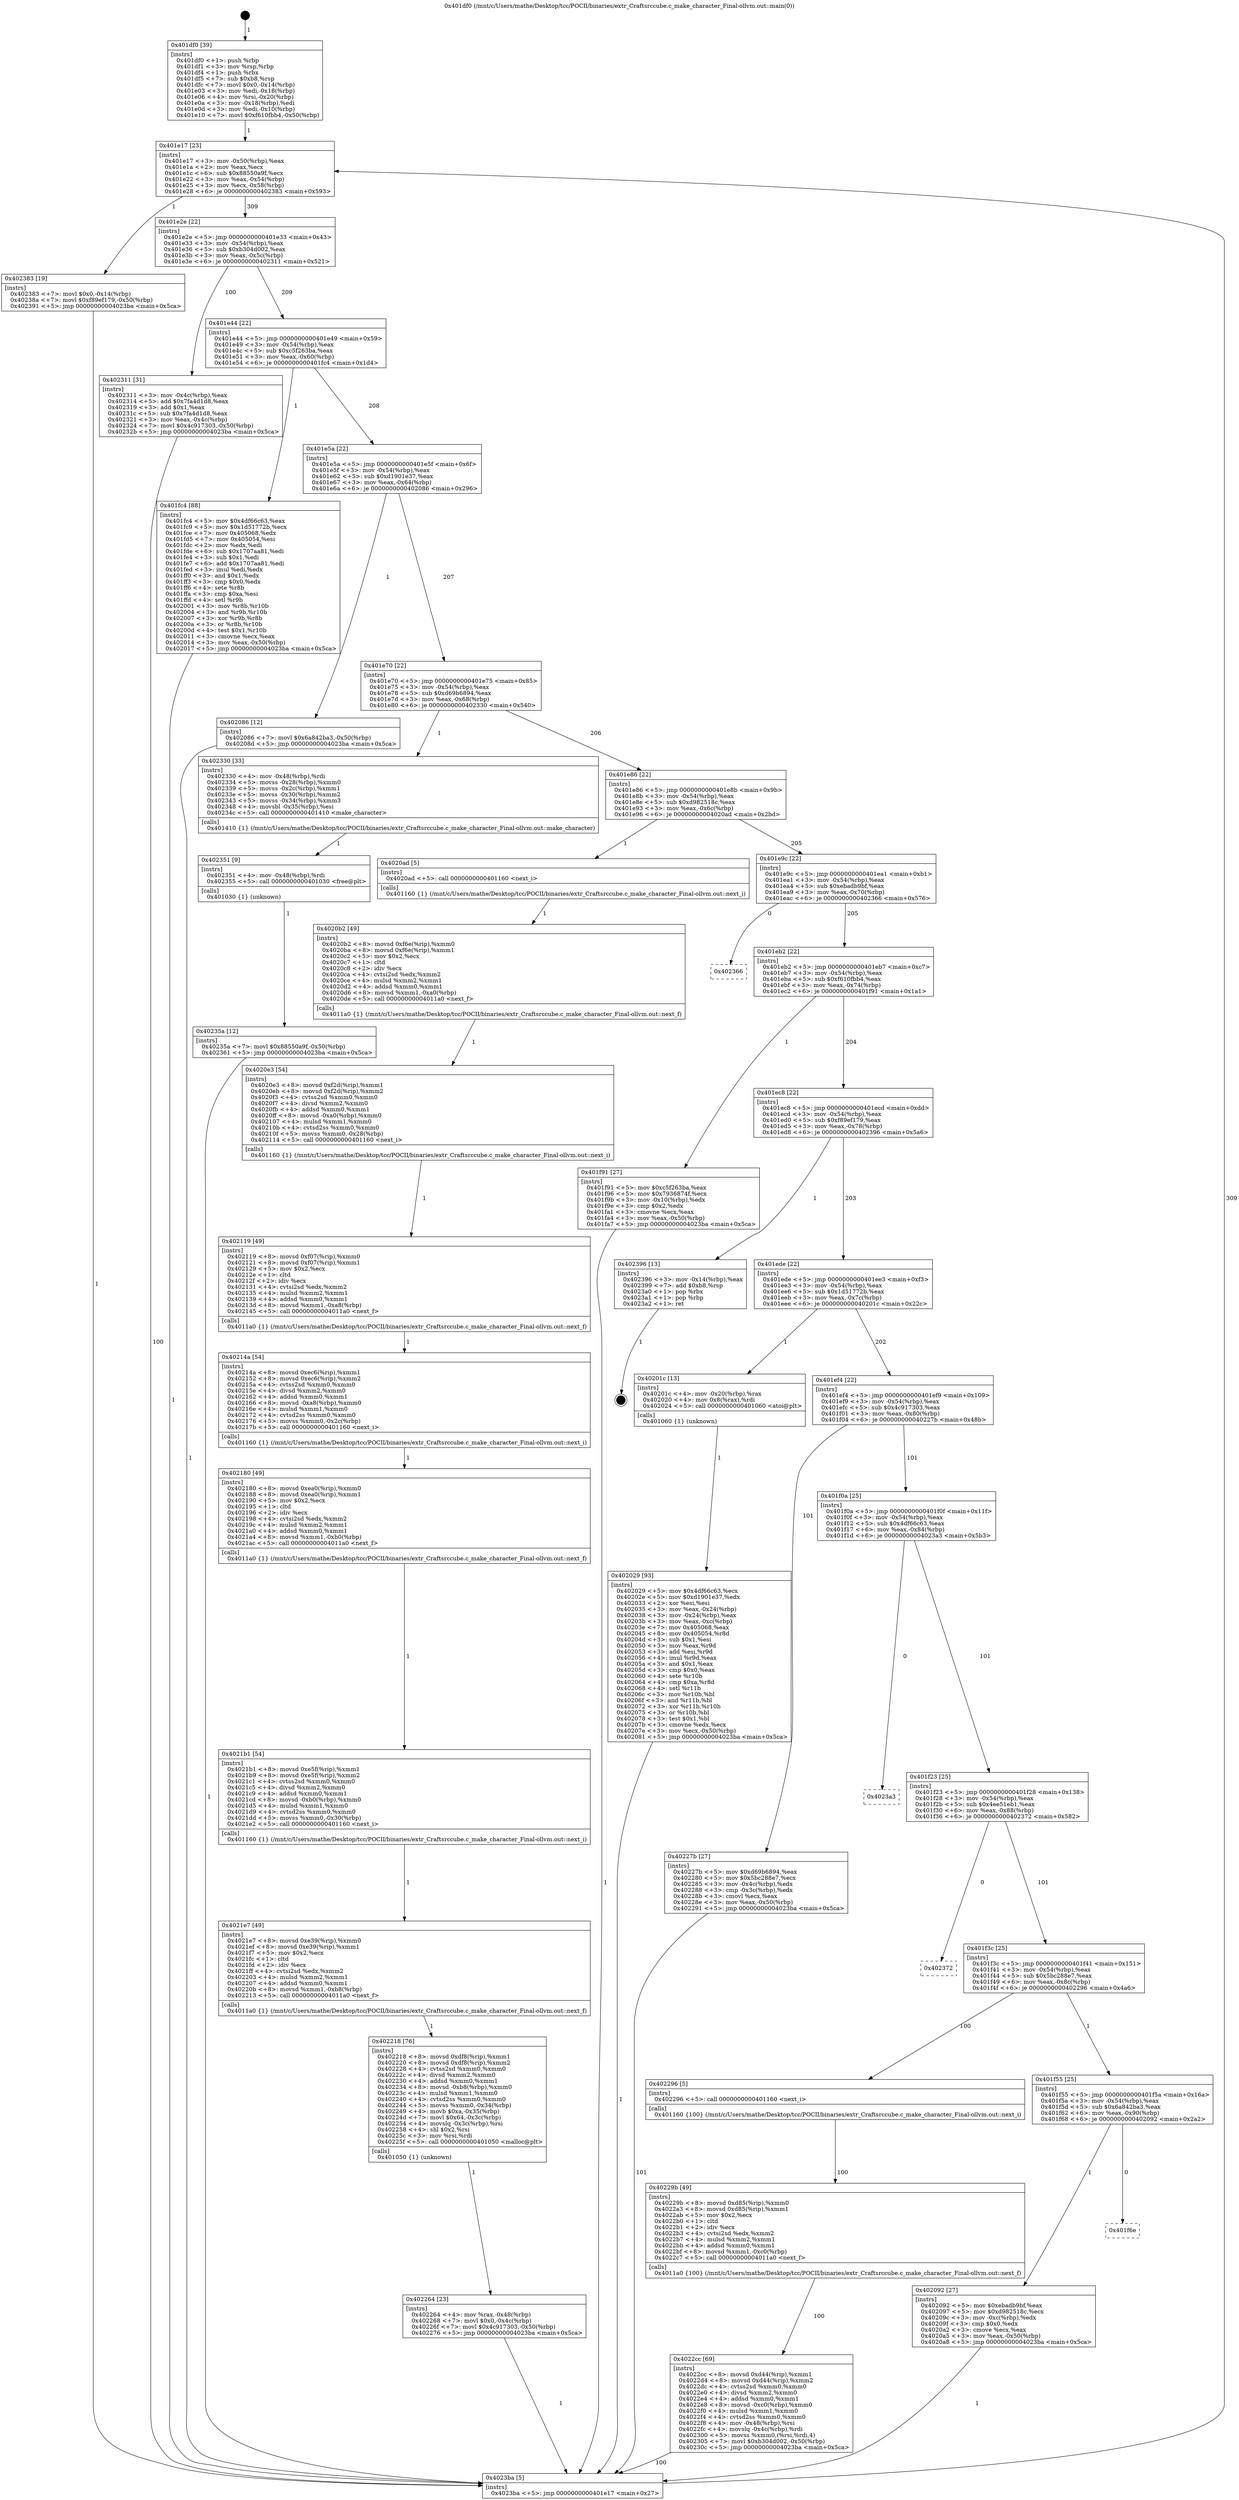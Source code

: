 digraph "0x401df0" {
  label = "0x401df0 (/mnt/c/Users/mathe/Desktop/tcc/POCII/binaries/extr_Craftsrccube.c_make_character_Final-ollvm.out::main(0))"
  labelloc = "t"
  node[shape=record]

  Entry [label="",width=0.3,height=0.3,shape=circle,fillcolor=black,style=filled]
  "0x401e17" [label="{
     0x401e17 [23]\l
     | [instrs]\l
     &nbsp;&nbsp;0x401e17 \<+3\>: mov -0x50(%rbp),%eax\l
     &nbsp;&nbsp;0x401e1a \<+2\>: mov %eax,%ecx\l
     &nbsp;&nbsp;0x401e1c \<+6\>: sub $0x88550a9f,%ecx\l
     &nbsp;&nbsp;0x401e22 \<+3\>: mov %eax,-0x54(%rbp)\l
     &nbsp;&nbsp;0x401e25 \<+3\>: mov %ecx,-0x58(%rbp)\l
     &nbsp;&nbsp;0x401e28 \<+6\>: je 0000000000402383 \<main+0x593\>\l
  }"]
  "0x402383" [label="{
     0x402383 [19]\l
     | [instrs]\l
     &nbsp;&nbsp;0x402383 \<+7\>: movl $0x0,-0x14(%rbp)\l
     &nbsp;&nbsp;0x40238a \<+7\>: movl $0xf89ef179,-0x50(%rbp)\l
     &nbsp;&nbsp;0x402391 \<+5\>: jmp 00000000004023ba \<main+0x5ca\>\l
  }"]
  "0x401e2e" [label="{
     0x401e2e [22]\l
     | [instrs]\l
     &nbsp;&nbsp;0x401e2e \<+5\>: jmp 0000000000401e33 \<main+0x43\>\l
     &nbsp;&nbsp;0x401e33 \<+3\>: mov -0x54(%rbp),%eax\l
     &nbsp;&nbsp;0x401e36 \<+5\>: sub $0xb304d002,%eax\l
     &nbsp;&nbsp;0x401e3b \<+3\>: mov %eax,-0x5c(%rbp)\l
     &nbsp;&nbsp;0x401e3e \<+6\>: je 0000000000402311 \<main+0x521\>\l
  }"]
  Exit [label="",width=0.3,height=0.3,shape=circle,fillcolor=black,style=filled,peripheries=2]
  "0x402311" [label="{
     0x402311 [31]\l
     | [instrs]\l
     &nbsp;&nbsp;0x402311 \<+3\>: mov -0x4c(%rbp),%eax\l
     &nbsp;&nbsp;0x402314 \<+5\>: add $0x7fa4d1d8,%eax\l
     &nbsp;&nbsp;0x402319 \<+3\>: add $0x1,%eax\l
     &nbsp;&nbsp;0x40231c \<+5\>: sub $0x7fa4d1d8,%eax\l
     &nbsp;&nbsp;0x402321 \<+3\>: mov %eax,-0x4c(%rbp)\l
     &nbsp;&nbsp;0x402324 \<+7\>: movl $0x4c917303,-0x50(%rbp)\l
     &nbsp;&nbsp;0x40232b \<+5\>: jmp 00000000004023ba \<main+0x5ca\>\l
  }"]
  "0x401e44" [label="{
     0x401e44 [22]\l
     | [instrs]\l
     &nbsp;&nbsp;0x401e44 \<+5\>: jmp 0000000000401e49 \<main+0x59\>\l
     &nbsp;&nbsp;0x401e49 \<+3\>: mov -0x54(%rbp),%eax\l
     &nbsp;&nbsp;0x401e4c \<+5\>: sub $0xc5f263ba,%eax\l
     &nbsp;&nbsp;0x401e51 \<+3\>: mov %eax,-0x60(%rbp)\l
     &nbsp;&nbsp;0x401e54 \<+6\>: je 0000000000401fc4 \<main+0x1d4\>\l
  }"]
  "0x40235a" [label="{
     0x40235a [12]\l
     | [instrs]\l
     &nbsp;&nbsp;0x40235a \<+7\>: movl $0x88550a9f,-0x50(%rbp)\l
     &nbsp;&nbsp;0x402361 \<+5\>: jmp 00000000004023ba \<main+0x5ca\>\l
  }"]
  "0x401fc4" [label="{
     0x401fc4 [88]\l
     | [instrs]\l
     &nbsp;&nbsp;0x401fc4 \<+5\>: mov $0x4df66c63,%eax\l
     &nbsp;&nbsp;0x401fc9 \<+5\>: mov $0x1d51772b,%ecx\l
     &nbsp;&nbsp;0x401fce \<+7\>: mov 0x405068,%edx\l
     &nbsp;&nbsp;0x401fd5 \<+7\>: mov 0x405054,%esi\l
     &nbsp;&nbsp;0x401fdc \<+2\>: mov %edx,%edi\l
     &nbsp;&nbsp;0x401fde \<+6\>: sub $0x1707aa81,%edi\l
     &nbsp;&nbsp;0x401fe4 \<+3\>: sub $0x1,%edi\l
     &nbsp;&nbsp;0x401fe7 \<+6\>: add $0x1707aa81,%edi\l
     &nbsp;&nbsp;0x401fed \<+3\>: imul %edi,%edx\l
     &nbsp;&nbsp;0x401ff0 \<+3\>: and $0x1,%edx\l
     &nbsp;&nbsp;0x401ff3 \<+3\>: cmp $0x0,%edx\l
     &nbsp;&nbsp;0x401ff6 \<+4\>: sete %r8b\l
     &nbsp;&nbsp;0x401ffa \<+3\>: cmp $0xa,%esi\l
     &nbsp;&nbsp;0x401ffd \<+4\>: setl %r9b\l
     &nbsp;&nbsp;0x402001 \<+3\>: mov %r8b,%r10b\l
     &nbsp;&nbsp;0x402004 \<+3\>: and %r9b,%r10b\l
     &nbsp;&nbsp;0x402007 \<+3\>: xor %r9b,%r8b\l
     &nbsp;&nbsp;0x40200a \<+3\>: or %r8b,%r10b\l
     &nbsp;&nbsp;0x40200d \<+4\>: test $0x1,%r10b\l
     &nbsp;&nbsp;0x402011 \<+3\>: cmovne %ecx,%eax\l
     &nbsp;&nbsp;0x402014 \<+3\>: mov %eax,-0x50(%rbp)\l
     &nbsp;&nbsp;0x402017 \<+5\>: jmp 00000000004023ba \<main+0x5ca\>\l
  }"]
  "0x401e5a" [label="{
     0x401e5a [22]\l
     | [instrs]\l
     &nbsp;&nbsp;0x401e5a \<+5\>: jmp 0000000000401e5f \<main+0x6f\>\l
     &nbsp;&nbsp;0x401e5f \<+3\>: mov -0x54(%rbp),%eax\l
     &nbsp;&nbsp;0x401e62 \<+5\>: sub $0xd1901e37,%eax\l
     &nbsp;&nbsp;0x401e67 \<+3\>: mov %eax,-0x64(%rbp)\l
     &nbsp;&nbsp;0x401e6a \<+6\>: je 0000000000402086 \<main+0x296\>\l
  }"]
  "0x402351" [label="{
     0x402351 [9]\l
     | [instrs]\l
     &nbsp;&nbsp;0x402351 \<+4\>: mov -0x48(%rbp),%rdi\l
     &nbsp;&nbsp;0x402355 \<+5\>: call 0000000000401030 \<free@plt\>\l
     | [calls]\l
     &nbsp;&nbsp;0x401030 \{1\} (unknown)\l
  }"]
  "0x402086" [label="{
     0x402086 [12]\l
     | [instrs]\l
     &nbsp;&nbsp;0x402086 \<+7\>: movl $0x6a842ba3,-0x50(%rbp)\l
     &nbsp;&nbsp;0x40208d \<+5\>: jmp 00000000004023ba \<main+0x5ca\>\l
  }"]
  "0x401e70" [label="{
     0x401e70 [22]\l
     | [instrs]\l
     &nbsp;&nbsp;0x401e70 \<+5\>: jmp 0000000000401e75 \<main+0x85\>\l
     &nbsp;&nbsp;0x401e75 \<+3\>: mov -0x54(%rbp),%eax\l
     &nbsp;&nbsp;0x401e78 \<+5\>: sub $0xd69b6894,%eax\l
     &nbsp;&nbsp;0x401e7d \<+3\>: mov %eax,-0x68(%rbp)\l
     &nbsp;&nbsp;0x401e80 \<+6\>: je 0000000000402330 \<main+0x540\>\l
  }"]
  "0x4022cc" [label="{
     0x4022cc [69]\l
     | [instrs]\l
     &nbsp;&nbsp;0x4022cc \<+8\>: movsd 0xd44(%rip),%xmm1\l
     &nbsp;&nbsp;0x4022d4 \<+8\>: movsd 0xd44(%rip),%xmm2\l
     &nbsp;&nbsp;0x4022dc \<+4\>: cvtss2sd %xmm0,%xmm0\l
     &nbsp;&nbsp;0x4022e0 \<+4\>: divsd %xmm2,%xmm0\l
     &nbsp;&nbsp;0x4022e4 \<+4\>: addsd %xmm0,%xmm1\l
     &nbsp;&nbsp;0x4022e8 \<+8\>: movsd -0xc0(%rbp),%xmm0\l
     &nbsp;&nbsp;0x4022f0 \<+4\>: mulsd %xmm1,%xmm0\l
     &nbsp;&nbsp;0x4022f4 \<+4\>: cvtsd2ss %xmm0,%xmm0\l
     &nbsp;&nbsp;0x4022f8 \<+4\>: mov -0x48(%rbp),%rsi\l
     &nbsp;&nbsp;0x4022fc \<+4\>: movslq -0x4c(%rbp),%rdi\l
     &nbsp;&nbsp;0x402300 \<+5\>: movss %xmm0,(%rsi,%rdi,4)\l
     &nbsp;&nbsp;0x402305 \<+7\>: movl $0xb304d002,-0x50(%rbp)\l
     &nbsp;&nbsp;0x40230c \<+5\>: jmp 00000000004023ba \<main+0x5ca\>\l
  }"]
  "0x402330" [label="{
     0x402330 [33]\l
     | [instrs]\l
     &nbsp;&nbsp;0x402330 \<+4\>: mov -0x48(%rbp),%rdi\l
     &nbsp;&nbsp;0x402334 \<+5\>: movss -0x28(%rbp),%xmm0\l
     &nbsp;&nbsp;0x402339 \<+5\>: movss -0x2c(%rbp),%xmm1\l
     &nbsp;&nbsp;0x40233e \<+5\>: movss -0x30(%rbp),%xmm2\l
     &nbsp;&nbsp;0x402343 \<+5\>: movss -0x34(%rbp),%xmm3\l
     &nbsp;&nbsp;0x402348 \<+4\>: movsbl -0x35(%rbp),%esi\l
     &nbsp;&nbsp;0x40234c \<+5\>: call 0000000000401410 \<make_character\>\l
     | [calls]\l
     &nbsp;&nbsp;0x401410 \{1\} (/mnt/c/Users/mathe/Desktop/tcc/POCII/binaries/extr_Craftsrccube.c_make_character_Final-ollvm.out::make_character)\l
  }"]
  "0x401e86" [label="{
     0x401e86 [22]\l
     | [instrs]\l
     &nbsp;&nbsp;0x401e86 \<+5\>: jmp 0000000000401e8b \<main+0x9b\>\l
     &nbsp;&nbsp;0x401e8b \<+3\>: mov -0x54(%rbp),%eax\l
     &nbsp;&nbsp;0x401e8e \<+5\>: sub $0xd982518c,%eax\l
     &nbsp;&nbsp;0x401e93 \<+3\>: mov %eax,-0x6c(%rbp)\l
     &nbsp;&nbsp;0x401e96 \<+6\>: je 00000000004020ad \<main+0x2bd\>\l
  }"]
  "0x40229b" [label="{
     0x40229b [49]\l
     | [instrs]\l
     &nbsp;&nbsp;0x40229b \<+8\>: movsd 0xd85(%rip),%xmm0\l
     &nbsp;&nbsp;0x4022a3 \<+8\>: movsd 0xd85(%rip),%xmm1\l
     &nbsp;&nbsp;0x4022ab \<+5\>: mov $0x2,%ecx\l
     &nbsp;&nbsp;0x4022b0 \<+1\>: cltd\l
     &nbsp;&nbsp;0x4022b1 \<+2\>: idiv %ecx\l
     &nbsp;&nbsp;0x4022b3 \<+4\>: cvtsi2sd %edx,%xmm2\l
     &nbsp;&nbsp;0x4022b7 \<+4\>: mulsd %xmm2,%xmm1\l
     &nbsp;&nbsp;0x4022bb \<+4\>: addsd %xmm0,%xmm1\l
     &nbsp;&nbsp;0x4022bf \<+8\>: movsd %xmm1,-0xc0(%rbp)\l
     &nbsp;&nbsp;0x4022c7 \<+5\>: call 00000000004011a0 \<next_f\>\l
     | [calls]\l
     &nbsp;&nbsp;0x4011a0 \{100\} (/mnt/c/Users/mathe/Desktop/tcc/POCII/binaries/extr_Craftsrccube.c_make_character_Final-ollvm.out::next_f)\l
  }"]
  "0x4020ad" [label="{
     0x4020ad [5]\l
     | [instrs]\l
     &nbsp;&nbsp;0x4020ad \<+5\>: call 0000000000401160 \<next_i\>\l
     | [calls]\l
     &nbsp;&nbsp;0x401160 \{1\} (/mnt/c/Users/mathe/Desktop/tcc/POCII/binaries/extr_Craftsrccube.c_make_character_Final-ollvm.out::next_i)\l
  }"]
  "0x401e9c" [label="{
     0x401e9c [22]\l
     | [instrs]\l
     &nbsp;&nbsp;0x401e9c \<+5\>: jmp 0000000000401ea1 \<main+0xb1\>\l
     &nbsp;&nbsp;0x401ea1 \<+3\>: mov -0x54(%rbp),%eax\l
     &nbsp;&nbsp;0x401ea4 \<+5\>: sub $0xebadb9bf,%eax\l
     &nbsp;&nbsp;0x401ea9 \<+3\>: mov %eax,-0x70(%rbp)\l
     &nbsp;&nbsp;0x401eac \<+6\>: je 0000000000402366 \<main+0x576\>\l
  }"]
  "0x402264" [label="{
     0x402264 [23]\l
     | [instrs]\l
     &nbsp;&nbsp;0x402264 \<+4\>: mov %rax,-0x48(%rbp)\l
     &nbsp;&nbsp;0x402268 \<+7\>: movl $0x0,-0x4c(%rbp)\l
     &nbsp;&nbsp;0x40226f \<+7\>: movl $0x4c917303,-0x50(%rbp)\l
     &nbsp;&nbsp;0x402276 \<+5\>: jmp 00000000004023ba \<main+0x5ca\>\l
  }"]
  "0x402366" [label="{
     0x402366\l
  }", style=dashed]
  "0x401eb2" [label="{
     0x401eb2 [22]\l
     | [instrs]\l
     &nbsp;&nbsp;0x401eb2 \<+5\>: jmp 0000000000401eb7 \<main+0xc7\>\l
     &nbsp;&nbsp;0x401eb7 \<+3\>: mov -0x54(%rbp),%eax\l
     &nbsp;&nbsp;0x401eba \<+5\>: sub $0xf610fbb4,%eax\l
     &nbsp;&nbsp;0x401ebf \<+3\>: mov %eax,-0x74(%rbp)\l
     &nbsp;&nbsp;0x401ec2 \<+6\>: je 0000000000401f91 \<main+0x1a1\>\l
  }"]
  "0x402218" [label="{
     0x402218 [76]\l
     | [instrs]\l
     &nbsp;&nbsp;0x402218 \<+8\>: movsd 0xdf8(%rip),%xmm1\l
     &nbsp;&nbsp;0x402220 \<+8\>: movsd 0xdf8(%rip),%xmm2\l
     &nbsp;&nbsp;0x402228 \<+4\>: cvtss2sd %xmm0,%xmm0\l
     &nbsp;&nbsp;0x40222c \<+4\>: divsd %xmm2,%xmm0\l
     &nbsp;&nbsp;0x402230 \<+4\>: addsd %xmm0,%xmm1\l
     &nbsp;&nbsp;0x402234 \<+8\>: movsd -0xb8(%rbp),%xmm0\l
     &nbsp;&nbsp;0x40223c \<+4\>: mulsd %xmm1,%xmm0\l
     &nbsp;&nbsp;0x402240 \<+4\>: cvtsd2ss %xmm0,%xmm0\l
     &nbsp;&nbsp;0x402244 \<+5\>: movss %xmm0,-0x34(%rbp)\l
     &nbsp;&nbsp;0x402249 \<+4\>: movb $0xa,-0x35(%rbp)\l
     &nbsp;&nbsp;0x40224d \<+7\>: movl $0x64,-0x3c(%rbp)\l
     &nbsp;&nbsp;0x402254 \<+4\>: movslq -0x3c(%rbp),%rsi\l
     &nbsp;&nbsp;0x402258 \<+4\>: shl $0x2,%rsi\l
     &nbsp;&nbsp;0x40225c \<+3\>: mov %rsi,%rdi\l
     &nbsp;&nbsp;0x40225f \<+5\>: call 0000000000401050 \<malloc@plt\>\l
     | [calls]\l
     &nbsp;&nbsp;0x401050 \{1\} (unknown)\l
  }"]
  "0x401f91" [label="{
     0x401f91 [27]\l
     | [instrs]\l
     &nbsp;&nbsp;0x401f91 \<+5\>: mov $0xc5f263ba,%eax\l
     &nbsp;&nbsp;0x401f96 \<+5\>: mov $0x7936874f,%ecx\l
     &nbsp;&nbsp;0x401f9b \<+3\>: mov -0x10(%rbp),%edx\l
     &nbsp;&nbsp;0x401f9e \<+3\>: cmp $0x2,%edx\l
     &nbsp;&nbsp;0x401fa1 \<+3\>: cmovne %ecx,%eax\l
     &nbsp;&nbsp;0x401fa4 \<+3\>: mov %eax,-0x50(%rbp)\l
     &nbsp;&nbsp;0x401fa7 \<+5\>: jmp 00000000004023ba \<main+0x5ca\>\l
  }"]
  "0x401ec8" [label="{
     0x401ec8 [22]\l
     | [instrs]\l
     &nbsp;&nbsp;0x401ec8 \<+5\>: jmp 0000000000401ecd \<main+0xdd\>\l
     &nbsp;&nbsp;0x401ecd \<+3\>: mov -0x54(%rbp),%eax\l
     &nbsp;&nbsp;0x401ed0 \<+5\>: sub $0xf89ef179,%eax\l
     &nbsp;&nbsp;0x401ed5 \<+3\>: mov %eax,-0x78(%rbp)\l
     &nbsp;&nbsp;0x401ed8 \<+6\>: je 0000000000402396 \<main+0x5a6\>\l
  }"]
  "0x4023ba" [label="{
     0x4023ba [5]\l
     | [instrs]\l
     &nbsp;&nbsp;0x4023ba \<+5\>: jmp 0000000000401e17 \<main+0x27\>\l
  }"]
  "0x401df0" [label="{
     0x401df0 [39]\l
     | [instrs]\l
     &nbsp;&nbsp;0x401df0 \<+1\>: push %rbp\l
     &nbsp;&nbsp;0x401df1 \<+3\>: mov %rsp,%rbp\l
     &nbsp;&nbsp;0x401df4 \<+1\>: push %rbx\l
     &nbsp;&nbsp;0x401df5 \<+7\>: sub $0xb8,%rsp\l
     &nbsp;&nbsp;0x401dfc \<+7\>: movl $0x0,-0x14(%rbp)\l
     &nbsp;&nbsp;0x401e03 \<+3\>: mov %edi,-0x18(%rbp)\l
     &nbsp;&nbsp;0x401e06 \<+4\>: mov %rsi,-0x20(%rbp)\l
     &nbsp;&nbsp;0x401e0a \<+3\>: mov -0x18(%rbp),%edi\l
     &nbsp;&nbsp;0x401e0d \<+3\>: mov %edi,-0x10(%rbp)\l
     &nbsp;&nbsp;0x401e10 \<+7\>: movl $0xf610fbb4,-0x50(%rbp)\l
  }"]
  "0x4021e7" [label="{
     0x4021e7 [49]\l
     | [instrs]\l
     &nbsp;&nbsp;0x4021e7 \<+8\>: movsd 0xe39(%rip),%xmm0\l
     &nbsp;&nbsp;0x4021ef \<+8\>: movsd 0xe39(%rip),%xmm1\l
     &nbsp;&nbsp;0x4021f7 \<+5\>: mov $0x2,%ecx\l
     &nbsp;&nbsp;0x4021fc \<+1\>: cltd\l
     &nbsp;&nbsp;0x4021fd \<+2\>: idiv %ecx\l
     &nbsp;&nbsp;0x4021ff \<+4\>: cvtsi2sd %edx,%xmm2\l
     &nbsp;&nbsp;0x402203 \<+4\>: mulsd %xmm2,%xmm1\l
     &nbsp;&nbsp;0x402207 \<+4\>: addsd %xmm0,%xmm1\l
     &nbsp;&nbsp;0x40220b \<+8\>: movsd %xmm1,-0xb8(%rbp)\l
     &nbsp;&nbsp;0x402213 \<+5\>: call 00000000004011a0 \<next_f\>\l
     | [calls]\l
     &nbsp;&nbsp;0x4011a0 \{1\} (/mnt/c/Users/mathe/Desktop/tcc/POCII/binaries/extr_Craftsrccube.c_make_character_Final-ollvm.out::next_f)\l
  }"]
  "0x402396" [label="{
     0x402396 [13]\l
     | [instrs]\l
     &nbsp;&nbsp;0x402396 \<+3\>: mov -0x14(%rbp),%eax\l
     &nbsp;&nbsp;0x402399 \<+7\>: add $0xb8,%rsp\l
     &nbsp;&nbsp;0x4023a0 \<+1\>: pop %rbx\l
     &nbsp;&nbsp;0x4023a1 \<+1\>: pop %rbp\l
     &nbsp;&nbsp;0x4023a2 \<+1\>: ret\l
  }"]
  "0x401ede" [label="{
     0x401ede [22]\l
     | [instrs]\l
     &nbsp;&nbsp;0x401ede \<+5\>: jmp 0000000000401ee3 \<main+0xf3\>\l
     &nbsp;&nbsp;0x401ee3 \<+3\>: mov -0x54(%rbp),%eax\l
     &nbsp;&nbsp;0x401ee6 \<+5\>: sub $0x1d51772b,%eax\l
     &nbsp;&nbsp;0x401eeb \<+3\>: mov %eax,-0x7c(%rbp)\l
     &nbsp;&nbsp;0x401eee \<+6\>: je 000000000040201c \<main+0x22c\>\l
  }"]
  "0x4021b1" [label="{
     0x4021b1 [54]\l
     | [instrs]\l
     &nbsp;&nbsp;0x4021b1 \<+8\>: movsd 0xe5f(%rip),%xmm1\l
     &nbsp;&nbsp;0x4021b9 \<+8\>: movsd 0xe5f(%rip),%xmm2\l
     &nbsp;&nbsp;0x4021c1 \<+4\>: cvtss2sd %xmm0,%xmm0\l
     &nbsp;&nbsp;0x4021c5 \<+4\>: divsd %xmm2,%xmm0\l
     &nbsp;&nbsp;0x4021c9 \<+4\>: addsd %xmm0,%xmm1\l
     &nbsp;&nbsp;0x4021cd \<+8\>: movsd -0xb0(%rbp),%xmm0\l
     &nbsp;&nbsp;0x4021d5 \<+4\>: mulsd %xmm1,%xmm0\l
     &nbsp;&nbsp;0x4021d9 \<+4\>: cvtsd2ss %xmm0,%xmm0\l
     &nbsp;&nbsp;0x4021dd \<+5\>: movss %xmm0,-0x30(%rbp)\l
     &nbsp;&nbsp;0x4021e2 \<+5\>: call 0000000000401160 \<next_i\>\l
     | [calls]\l
     &nbsp;&nbsp;0x401160 \{1\} (/mnt/c/Users/mathe/Desktop/tcc/POCII/binaries/extr_Craftsrccube.c_make_character_Final-ollvm.out::next_i)\l
  }"]
  "0x40201c" [label="{
     0x40201c [13]\l
     | [instrs]\l
     &nbsp;&nbsp;0x40201c \<+4\>: mov -0x20(%rbp),%rax\l
     &nbsp;&nbsp;0x402020 \<+4\>: mov 0x8(%rax),%rdi\l
     &nbsp;&nbsp;0x402024 \<+5\>: call 0000000000401060 \<atoi@plt\>\l
     | [calls]\l
     &nbsp;&nbsp;0x401060 \{1\} (unknown)\l
  }"]
  "0x401ef4" [label="{
     0x401ef4 [22]\l
     | [instrs]\l
     &nbsp;&nbsp;0x401ef4 \<+5\>: jmp 0000000000401ef9 \<main+0x109\>\l
     &nbsp;&nbsp;0x401ef9 \<+3\>: mov -0x54(%rbp),%eax\l
     &nbsp;&nbsp;0x401efc \<+5\>: sub $0x4c917303,%eax\l
     &nbsp;&nbsp;0x401f01 \<+3\>: mov %eax,-0x80(%rbp)\l
     &nbsp;&nbsp;0x401f04 \<+6\>: je 000000000040227b \<main+0x48b\>\l
  }"]
  "0x402029" [label="{
     0x402029 [93]\l
     | [instrs]\l
     &nbsp;&nbsp;0x402029 \<+5\>: mov $0x4df66c63,%ecx\l
     &nbsp;&nbsp;0x40202e \<+5\>: mov $0xd1901e37,%edx\l
     &nbsp;&nbsp;0x402033 \<+2\>: xor %esi,%esi\l
     &nbsp;&nbsp;0x402035 \<+3\>: mov %eax,-0x24(%rbp)\l
     &nbsp;&nbsp;0x402038 \<+3\>: mov -0x24(%rbp),%eax\l
     &nbsp;&nbsp;0x40203b \<+3\>: mov %eax,-0xc(%rbp)\l
     &nbsp;&nbsp;0x40203e \<+7\>: mov 0x405068,%eax\l
     &nbsp;&nbsp;0x402045 \<+8\>: mov 0x405054,%r8d\l
     &nbsp;&nbsp;0x40204d \<+3\>: sub $0x1,%esi\l
     &nbsp;&nbsp;0x402050 \<+3\>: mov %eax,%r9d\l
     &nbsp;&nbsp;0x402053 \<+3\>: add %esi,%r9d\l
     &nbsp;&nbsp;0x402056 \<+4\>: imul %r9d,%eax\l
     &nbsp;&nbsp;0x40205a \<+3\>: and $0x1,%eax\l
     &nbsp;&nbsp;0x40205d \<+3\>: cmp $0x0,%eax\l
     &nbsp;&nbsp;0x402060 \<+4\>: sete %r10b\l
     &nbsp;&nbsp;0x402064 \<+4\>: cmp $0xa,%r8d\l
     &nbsp;&nbsp;0x402068 \<+4\>: setl %r11b\l
     &nbsp;&nbsp;0x40206c \<+3\>: mov %r10b,%bl\l
     &nbsp;&nbsp;0x40206f \<+3\>: and %r11b,%bl\l
     &nbsp;&nbsp;0x402072 \<+3\>: xor %r11b,%r10b\l
     &nbsp;&nbsp;0x402075 \<+3\>: or %r10b,%bl\l
     &nbsp;&nbsp;0x402078 \<+3\>: test $0x1,%bl\l
     &nbsp;&nbsp;0x40207b \<+3\>: cmovne %edx,%ecx\l
     &nbsp;&nbsp;0x40207e \<+3\>: mov %ecx,-0x50(%rbp)\l
     &nbsp;&nbsp;0x402081 \<+5\>: jmp 00000000004023ba \<main+0x5ca\>\l
  }"]
  "0x402180" [label="{
     0x402180 [49]\l
     | [instrs]\l
     &nbsp;&nbsp;0x402180 \<+8\>: movsd 0xea0(%rip),%xmm0\l
     &nbsp;&nbsp;0x402188 \<+8\>: movsd 0xea0(%rip),%xmm1\l
     &nbsp;&nbsp;0x402190 \<+5\>: mov $0x2,%ecx\l
     &nbsp;&nbsp;0x402195 \<+1\>: cltd\l
     &nbsp;&nbsp;0x402196 \<+2\>: idiv %ecx\l
     &nbsp;&nbsp;0x402198 \<+4\>: cvtsi2sd %edx,%xmm2\l
     &nbsp;&nbsp;0x40219c \<+4\>: mulsd %xmm2,%xmm1\l
     &nbsp;&nbsp;0x4021a0 \<+4\>: addsd %xmm0,%xmm1\l
     &nbsp;&nbsp;0x4021a4 \<+8\>: movsd %xmm1,-0xb0(%rbp)\l
     &nbsp;&nbsp;0x4021ac \<+5\>: call 00000000004011a0 \<next_f\>\l
     | [calls]\l
     &nbsp;&nbsp;0x4011a0 \{1\} (/mnt/c/Users/mathe/Desktop/tcc/POCII/binaries/extr_Craftsrccube.c_make_character_Final-ollvm.out::next_f)\l
  }"]
  "0x40227b" [label="{
     0x40227b [27]\l
     | [instrs]\l
     &nbsp;&nbsp;0x40227b \<+5\>: mov $0xd69b6894,%eax\l
     &nbsp;&nbsp;0x402280 \<+5\>: mov $0x5bc288e7,%ecx\l
     &nbsp;&nbsp;0x402285 \<+3\>: mov -0x4c(%rbp),%edx\l
     &nbsp;&nbsp;0x402288 \<+3\>: cmp -0x3c(%rbp),%edx\l
     &nbsp;&nbsp;0x40228b \<+3\>: cmovl %ecx,%eax\l
     &nbsp;&nbsp;0x40228e \<+3\>: mov %eax,-0x50(%rbp)\l
     &nbsp;&nbsp;0x402291 \<+5\>: jmp 00000000004023ba \<main+0x5ca\>\l
  }"]
  "0x401f0a" [label="{
     0x401f0a [25]\l
     | [instrs]\l
     &nbsp;&nbsp;0x401f0a \<+5\>: jmp 0000000000401f0f \<main+0x11f\>\l
     &nbsp;&nbsp;0x401f0f \<+3\>: mov -0x54(%rbp),%eax\l
     &nbsp;&nbsp;0x401f12 \<+5\>: sub $0x4df66c63,%eax\l
     &nbsp;&nbsp;0x401f17 \<+6\>: mov %eax,-0x84(%rbp)\l
     &nbsp;&nbsp;0x401f1d \<+6\>: je 00000000004023a3 \<main+0x5b3\>\l
  }"]
  "0x40214a" [label="{
     0x40214a [54]\l
     | [instrs]\l
     &nbsp;&nbsp;0x40214a \<+8\>: movsd 0xec6(%rip),%xmm1\l
     &nbsp;&nbsp;0x402152 \<+8\>: movsd 0xec6(%rip),%xmm2\l
     &nbsp;&nbsp;0x40215a \<+4\>: cvtss2sd %xmm0,%xmm0\l
     &nbsp;&nbsp;0x40215e \<+4\>: divsd %xmm2,%xmm0\l
     &nbsp;&nbsp;0x402162 \<+4\>: addsd %xmm0,%xmm1\l
     &nbsp;&nbsp;0x402166 \<+8\>: movsd -0xa8(%rbp),%xmm0\l
     &nbsp;&nbsp;0x40216e \<+4\>: mulsd %xmm1,%xmm0\l
     &nbsp;&nbsp;0x402172 \<+4\>: cvtsd2ss %xmm0,%xmm0\l
     &nbsp;&nbsp;0x402176 \<+5\>: movss %xmm0,-0x2c(%rbp)\l
     &nbsp;&nbsp;0x40217b \<+5\>: call 0000000000401160 \<next_i\>\l
     | [calls]\l
     &nbsp;&nbsp;0x401160 \{1\} (/mnt/c/Users/mathe/Desktop/tcc/POCII/binaries/extr_Craftsrccube.c_make_character_Final-ollvm.out::next_i)\l
  }"]
  "0x4023a3" [label="{
     0x4023a3\l
  }", style=dashed]
  "0x401f23" [label="{
     0x401f23 [25]\l
     | [instrs]\l
     &nbsp;&nbsp;0x401f23 \<+5\>: jmp 0000000000401f28 \<main+0x138\>\l
     &nbsp;&nbsp;0x401f28 \<+3\>: mov -0x54(%rbp),%eax\l
     &nbsp;&nbsp;0x401f2b \<+5\>: sub $0x4ee51eb1,%eax\l
     &nbsp;&nbsp;0x401f30 \<+6\>: mov %eax,-0x88(%rbp)\l
     &nbsp;&nbsp;0x401f36 \<+6\>: je 0000000000402372 \<main+0x582\>\l
  }"]
  "0x402119" [label="{
     0x402119 [49]\l
     | [instrs]\l
     &nbsp;&nbsp;0x402119 \<+8\>: movsd 0xf07(%rip),%xmm0\l
     &nbsp;&nbsp;0x402121 \<+8\>: movsd 0xf07(%rip),%xmm1\l
     &nbsp;&nbsp;0x402129 \<+5\>: mov $0x2,%ecx\l
     &nbsp;&nbsp;0x40212e \<+1\>: cltd\l
     &nbsp;&nbsp;0x40212f \<+2\>: idiv %ecx\l
     &nbsp;&nbsp;0x402131 \<+4\>: cvtsi2sd %edx,%xmm2\l
     &nbsp;&nbsp;0x402135 \<+4\>: mulsd %xmm2,%xmm1\l
     &nbsp;&nbsp;0x402139 \<+4\>: addsd %xmm0,%xmm1\l
     &nbsp;&nbsp;0x40213d \<+8\>: movsd %xmm1,-0xa8(%rbp)\l
     &nbsp;&nbsp;0x402145 \<+5\>: call 00000000004011a0 \<next_f\>\l
     | [calls]\l
     &nbsp;&nbsp;0x4011a0 \{1\} (/mnt/c/Users/mathe/Desktop/tcc/POCII/binaries/extr_Craftsrccube.c_make_character_Final-ollvm.out::next_f)\l
  }"]
  "0x402372" [label="{
     0x402372\l
  }", style=dashed]
  "0x401f3c" [label="{
     0x401f3c [25]\l
     | [instrs]\l
     &nbsp;&nbsp;0x401f3c \<+5\>: jmp 0000000000401f41 \<main+0x151\>\l
     &nbsp;&nbsp;0x401f41 \<+3\>: mov -0x54(%rbp),%eax\l
     &nbsp;&nbsp;0x401f44 \<+5\>: sub $0x5bc288e7,%eax\l
     &nbsp;&nbsp;0x401f49 \<+6\>: mov %eax,-0x8c(%rbp)\l
     &nbsp;&nbsp;0x401f4f \<+6\>: je 0000000000402296 \<main+0x4a6\>\l
  }"]
  "0x4020e3" [label="{
     0x4020e3 [54]\l
     | [instrs]\l
     &nbsp;&nbsp;0x4020e3 \<+8\>: movsd 0xf2d(%rip),%xmm1\l
     &nbsp;&nbsp;0x4020eb \<+8\>: movsd 0xf2d(%rip),%xmm2\l
     &nbsp;&nbsp;0x4020f3 \<+4\>: cvtss2sd %xmm0,%xmm0\l
     &nbsp;&nbsp;0x4020f7 \<+4\>: divsd %xmm2,%xmm0\l
     &nbsp;&nbsp;0x4020fb \<+4\>: addsd %xmm0,%xmm1\l
     &nbsp;&nbsp;0x4020ff \<+8\>: movsd -0xa0(%rbp),%xmm0\l
     &nbsp;&nbsp;0x402107 \<+4\>: mulsd %xmm1,%xmm0\l
     &nbsp;&nbsp;0x40210b \<+4\>: cvtsd2ss %xmm0,%xmm0\l
     &nbsp;&nbsp;0x40210f \<+5\>: movss %xmm0,-0x28(%rbp)\l
     &nbsp;&nbsp;0x402114 \<+5\>: call 0000000000401160 \<next_i\>\l
     | [calls]\l
     &nbsp;&nbsp;0x401160 \{1\} (/mnt/c/Users/mathe/Desktop/tcc/POCII/binaries/extr_Craftsrccube.c_make_character_Final-ollvm.out::next_i)\l
  }"]
  "0x402296" [label="{
     0x402296 [5]\l
     | [instrs]\l
     &nbsp;&nbsp;0x402296 \<+5\>: call 0000000000401160 \<next_i\>\l
     | [calls]\l
     &nbsp;&nbsp;0x401160 \{100\} (/mnt/c/Users/mathe/Desktop/tcc/POCII/binaries/extr_Craftsrccube.c_make_character_Final-ollvm.out::next_i)\l
  }"]
  "0x401f55" [label="{
     0x401f55 [25]\l
     | [instrs]\l
     &nbsp;&nbsp;0x401f55 \<+5\>: jmp 0000000000401f5a \<main+0x16a\>\l
     &nbsp;&nbsp;0x401f5a \<+3\>: mov -0x54(%rbp),%eax\l
     &nbsp;&nbsp;0x401f5d \<+5\>: sub $0x6a842ba3,%eax\l
     &nbsp;&nbsp;0x401f62 \<+6\>: mov %eax,-0x90(%rbp)\l
     &nbsp;&nbsp;0x401f68 \<+6\>: je 0000000000402092 \<main+0x2a2\>\l
  }"]
  "0x4020b2" [label="{
     0x4020b2 [49]\l
     | [instrs]\l
     &nbsp;&nbsp;0x4020b2 \<+8\>: movsd 0xf6e(%rip),%xmm0\l
     &nbsp;&nbsp;0x4020ba \<+8\>: movsd 0xf6e(%rip),%xmm1\l
     &nbsp;&nbsp;0x4020c2 \<+5\>: mov $0x2,%ecx\l
     &nbsp;&nbsp;0x4020c7 \<+1\>: cltd\l
     &nbsp;&nbsp;0x4020c8 \<+2\>: idiv %ecx\l
     &nbsp;&nbsp;0x4020ca \<+4\>: cvtsi2sd %edx,%xmm2\l
     &nbsp;&nbsp;0x4020ce \<+4\>: mulsd %xmm2,%xmm1\l
     &nbsp;&nbsp;0x4020d2 \<+4\>: addsd %xmm0,%xmm1\l
     &nbsp;&nbsp;0x4020d6 \<+8\>: movsd %xmm1,-0xa0(%rbp)\l
     &nbsp;&nbsp;0x4020de \<+5\>: call 00000000004011a0 \<next_f\>\l
     | [calls]\l
     &nbsp;&nbsp;0x4011a0 \{1\} (/mnt/c/Users/mathe/Desktop/tcc/POCII/binaries/extr_Craftsrccube.c_make_character_Final-ollvm.out::next_f)\l
  }"]
  "0x402092" [label="{
     0x402092 [27]\l
     | [instrs]\l
     &nbsp;&nbsp;0x402092 \<+5\>: mov $0xebadb9bf,%eax\l
     &nbsp;&nbsp;0x402097 \<+5\>: mov $0xd982518c,%ecx\l
     &nbsp;&nbsp;0x40209c \<+3\>: mov -0xc(%rbp),%edx\l
     &nbsp;&nbsp;0x40209f \<+3\>: cmp $0x0,%edx\l
     &nbsp;&nbsp;0x4020a2 \<+3\>: cmove %ecx,%eax\l
     &nbsp;&nbsp;0x4020a5 \<+3\>: mov %eax,-0x50(%rbp)\l
     &nbsp;&nbsp;0x4020a8 \<+5\>: jmp 00000000004023ba \<main+0x5ca\>\l
  }"]
  "0x401f6e" [label="{
     0x401f6e\l
  }", style=dashed]
  Entry -> "0x401df0" [label=" 1"]
  "0x401e17" -> "0x402383" [label=" 1"]
  "0x401e17" -> "0x401e2e" [label=" 309"]
  "0x402396" -> Exit [label=" 1"]
  "0x401e2e" -> "0x402311" [label=" 100"]
  "0x401e2e" -> "0x401e44" [label=" 209"]
  "0x402383" -> "0x4023ba" [label=" 1"]
  "0x401e44" -> "0x401fc4" [label=" 1"]
  "0x401e44" -> "0x401e5a" [label=" 208"]
  "0x40235a" -> "0x4023ba" [label=" 1"]
  "0x401e5a" -> "0x402086" [label=" 1"]
  "0x401e5a" -> "0x401e70" [label=" 207"]
  "0x402351" -> "0x40235a" [label=" 1"]
  "0x401e70" -> "0x402330" [label=" 1"]
  "0x401e70" -> "0x401e86" [label=" 206"]
  "0x402330" -> "0x402351" [label=" 1"]
  "0x401e86" -> "0x4020ad" [label=" 1"]
  "0x401e86" -> "0x401e9c" [label=" 205"]
  "0x402311" -> "0x4023ba" [label=" 100"]
  "0x401e9c" -> "0x402366" [label=" 0"]
  "0x401e9c" -> "0x401eb2" [label=" 205"]
  "0x4022cc" -> "0x4023ba" [label=" 100"]
  "0x401eb2" -> "0x401f91" [label=" 1"]
  "0x401eb2" -> "0x401ec8" [label=" 204"]
  "0x401f91" -> "0x4023ba" [label=" 1"]
  "0x401df0" -> "0x401e17" [label=" 1"]
  "0x4023ba" -> "0x401e17" [label=" 309"]
  "0x401fc4" -> "0x4023ba" [label=" 1"]
  "0x40229b" -> "0x4022cc" [label=" 100"]
  "0x401ec8" -> "0x402396" [label=" 1"]
  "0x401ec8" -> "0x401ede" [label=" 203"]
  "0x402296" -> "0x40229b" [label=" 100"]
  "0x401ede" -> "0x40201c" [label=" 1"]
  "0x401ede" -> "0x401ef4" [label=" 202"]
  "0x40201c" -> "0x402029" [label=" 1"]
  "0x402029" -> "0x4023ba" [label=" 1"]
  "0x402086" -> "0x4023ba" [label=" 1"]
  "0x40227b" -> "0x4023ba" [label=" 101"]
  "0x401ef4" -> "0x40227b" [label=" 101"]
  "0x401ef4" -> "0x401f0a" [label=" 101"]
  "0x402264" -> "0x4023ba" [label=" 1"]
  "0x401f0a" -> "0x4023a3" [label=" 0"]
  "0x401f0a" -> "0x401f23" [label=" 101"]
  "0x402218" -> "0x402264" [label=" 1"]
  "0x401f23" -> "0x402372" [label=" 0"]
  "0x401f23" -> "0x401f3c" [label=" 101"]
  "0x4021e7" -> "0x402218" [label=" 1"]
  "0x401f3c" -> "0x402296" [label=" 100"]
  "0x401f3c" -> "0x401f55" [label=" 1"]
  "0x4021b1" -> "0x4021e7" [label=" 1"]
  "0x401f55" -> "0x402092" [label=" 1"]
  "0x401f55" -> "0x401f6e" [label=" 0"]
  "0x402092" -> "0x4023ba" [label=" 1"]
  "0x4020ad" -> "0x4020b2" [label=" 1"]
  "0x4020b2" -> "0x4020e3" [label=" 1"]
  "0x4020e3" -> "0x402119" [label=" 1"]
  "0x402119" -> "0x40214a" [label=" 1"]
  "0x40214a" -> "0x402180" [label=" 1"]
  "0x402180" -> "0x4021b1" [label=" 1"]
}
